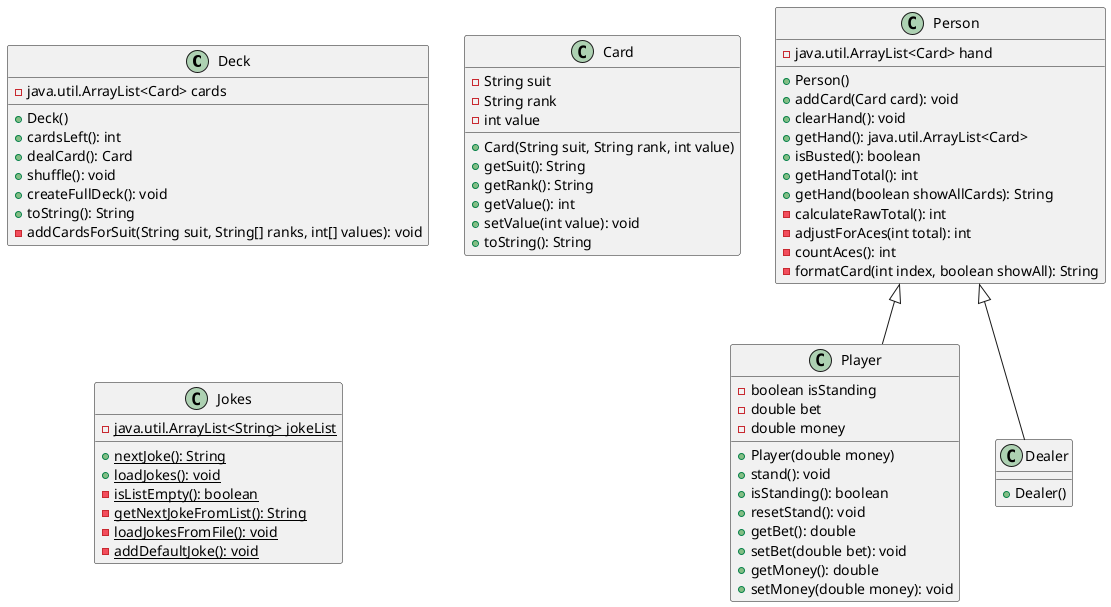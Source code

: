 @startuml

class Deck {
  - java.util.ArrayList<Card> cards
  + Deck()
  + cardsLeft(): int
  + dealCard(): Card
  + shuffle(): void
  + createFullDeck(): void
  + toString(): String
  - addCardsForSuit(String suit, String[] ranks, int[] values): void
}

class Card {
  - String suit
  - String rank
  - int value
  + Card(String suit, String rank, int value)
  + getSuit(): String
  + getRank(): String
  + getValue(): int
  + setValue(int value): void
  + toString(): String
}

class Person {
  - java.util.ArrayList<Card> hand
  + Person()
  + addCard(Card card): void
  + clearHand(): void
  + getHand(): java.util.ArrayList<Card>
  + isBusted(): boolean
  + getHandTotal(): int
  + getHand(boolean showAllCards): String
  - calculateRawTotal(): int
  - adjustForAces(int total): int
  - countAces(): int
  - formatCard(int index, boolean showAll): String
}

class Player extends Person {
  - boolean isStanding
  - double bet
  - double money
  + Player(double money)
  + stand(): void
  + isStanding(): boolean
  + resetStand(): void
  + getBet(): double
  + setBet(double bet): void
  + getMoney(): double
  + setMoney(double money): void
}

class Dealer extends Person {
  + Dealer()
}

class Jokes {
  {static} - java.util.ArrayList<String> jokeList
  {static} + nextJoke(): String
  {static} + loadJokes(): void
  {static} - isListEmpty(): boolean
  {static} - getNextJokeFromList(): String
  {static} - loadJokesFromFile(): void
  {static} - addDefaultJoke(): void
}

@enduml
